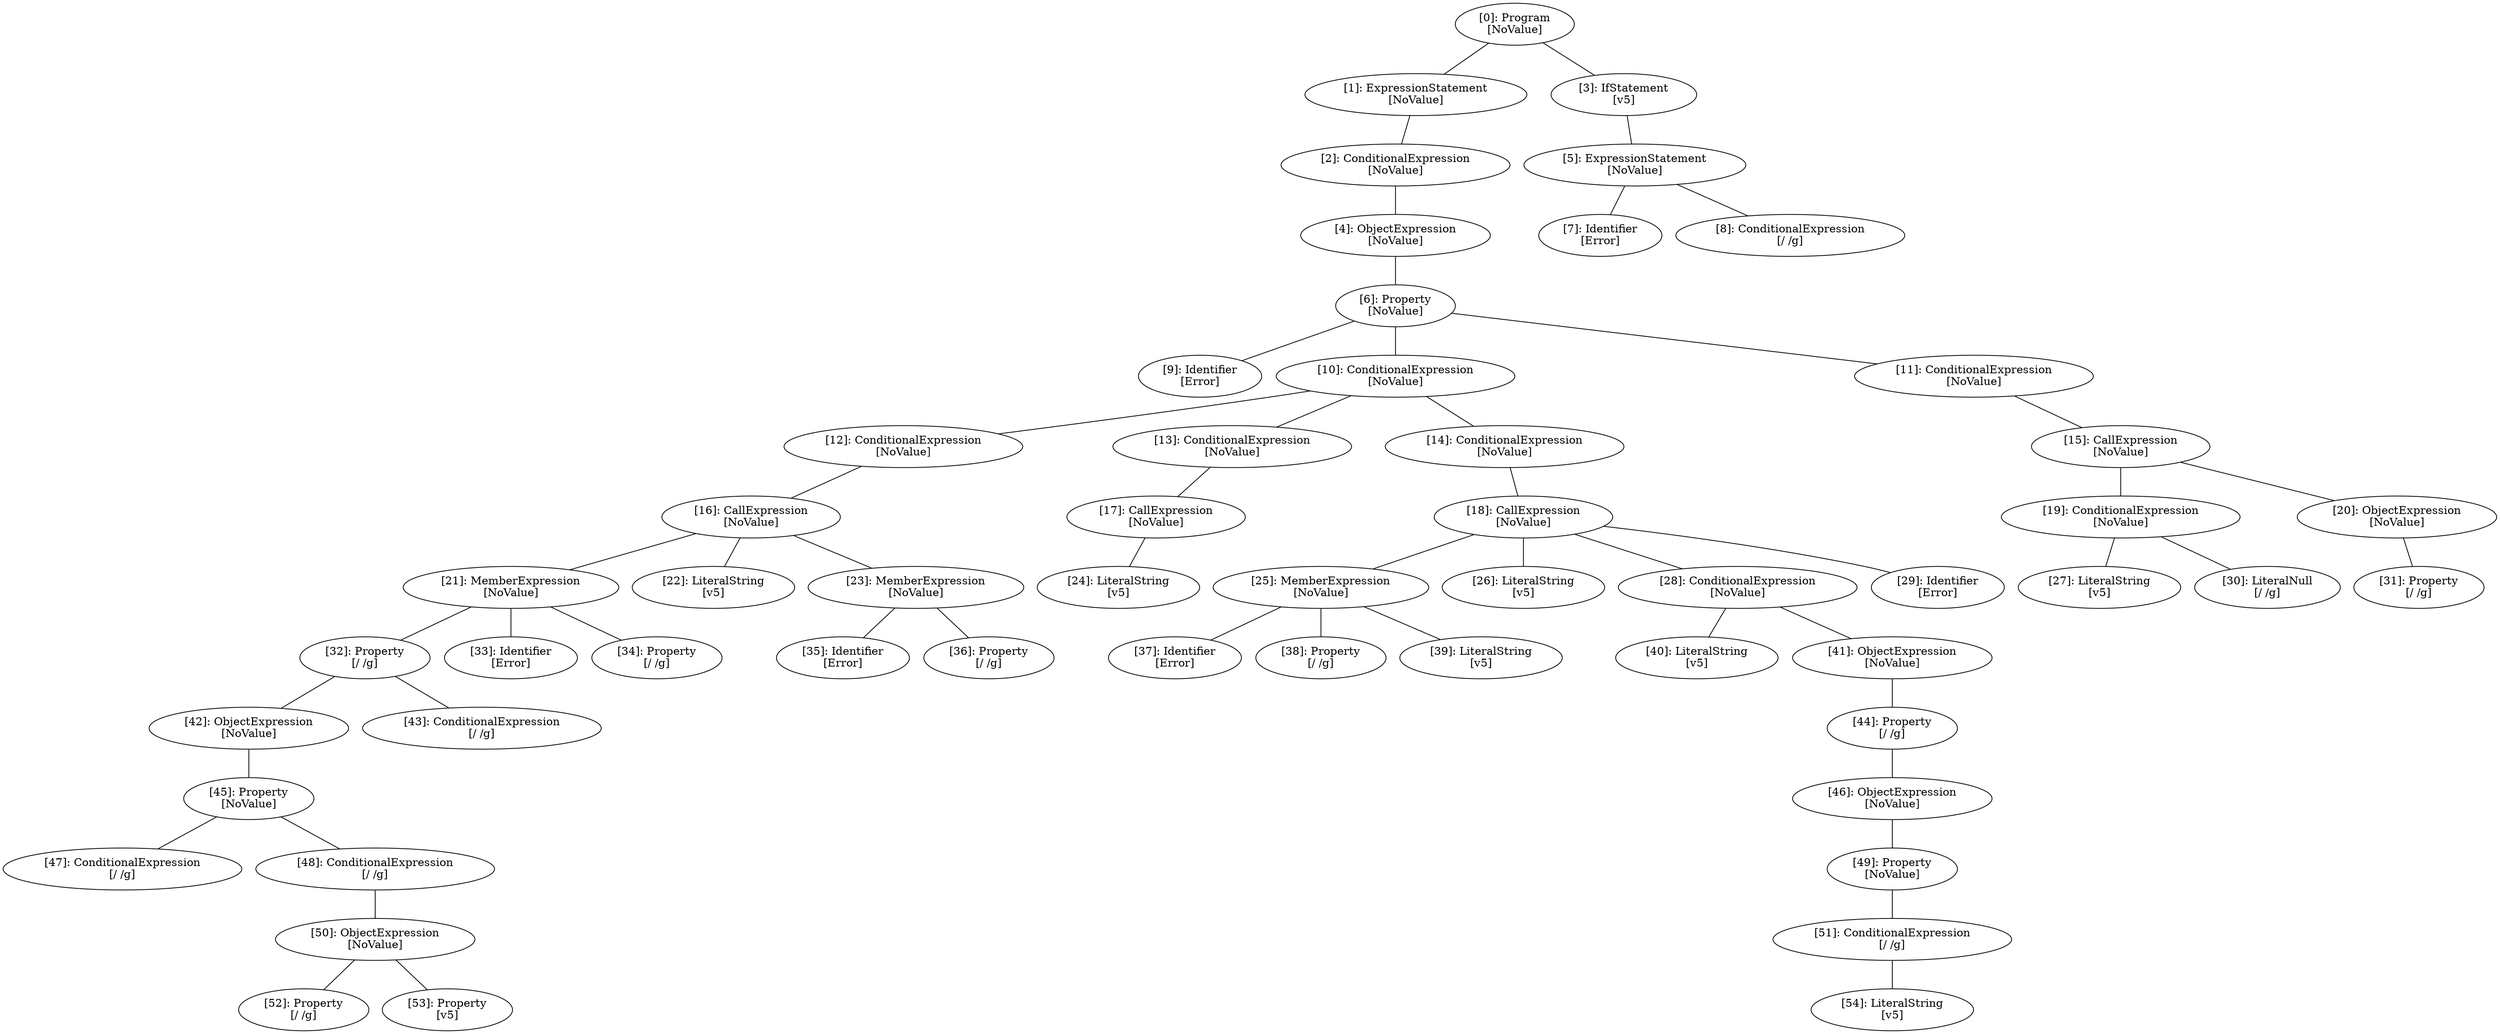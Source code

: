 // Result
graph {
	0 [label="[0]: Program
[NoValue]"]
	1 [label="[1]: ExpressionStatement
[NoValue]"]
	2 [label="[2]: ConditionalExpression
[NoValue]"]
	3 [label="[3]: IfStatement
[v5]"]
	4 [label="[4]: ObjectExpression
[NoValue]"]
	5 [label="[5]: ExpressionStatement
[NoValue]"]
	6 [label="[6]: Property
[NoValue]"]
	7 [label="[7]: Identifier
[Error]"]
	8 [label="[8]: ConditionalExpression
[/ /g]"]
	9 [label="[9]: Identifier
[Error]"]
	10 [label="[10]: ConditionalExpression
[NoValue]"]
	11 [label="[11]: ConditionalExpression
[NoValue]"]
	12 [label="[12]: ConditionalExpression
[NoValue]"]
	13 [label="[13]: ConditionalExpression
[NoValue]"]
	14 [label="[14]: ConditionalExpression
[NoValue]"]
	15 [label="[15]: CallExpression
[NoValue]"]
	16 [label="[16]: CallExpression
[NoValue]"]
	17 [label="[17]: CallExpression
[NoValue]"]
	18 [label="[18]: CallExpression
[NoValue]"]
	19 [label="[19]: ConditionalExpression
[NoValue]"]
	20 [label="[20]: ObjectExpression
[NoValue]"]
	21 [label="[21]: MemberExpression
[NoValue]"]
	22 [label="[22]: LiteralString
[v5]"]
	23 [label="[23]: MemberExpression
[NoValue]"]
	24 [label="[24]: LiteralString
[v5]"]
	25 [label="[25]: MemberExpression
[NoValue]"]
	26 [label="[26]: LiteralString
[v5]"]
	27 [label="[27]: LiteralString
[v5]"]
	28 [label="[28]: ConditionalExpression
[NoValue]"]
	29 [label="[29]: Identifier
[Error]"]
	30 [label="[30]: LiteralNull
[/ /g]"]
	31 [label="[31]: Property
[/ /g]"]
	32 [label="[32]: Property
[/ /g]"]
	33 [label="[33]: Identifier
[Error]"]
	34 [label="[34]: Property
[/ /g]"]
	35 [label="[35]: Identifier
[Error]"]
	36 [label="[36]: Property
[/ /g]"]
	37 [label="[37]: Identifier
[Error]"]
	38 [label="[38]: Property
[/ /g]"]
	39 [label="[39]: LiteralString
[v5]"]
	40 [label="[40]: LiteralString
[v5]"]
	41 [label="[41]: ObjectExpression
[NoValue]"]
	42 [label="[42]: ObjectExpression
[NoValue]"]
	43 [label="[43]: ConditionalExpression
[/ /g]"]
	44 [label="[44]: Property
[/ /g]"]
	45 [label="[45]: Property
[NoValue]"]
	46 [label="[46]: ObjectExpression
[NoValue]"]
	47 [label="[47]: ConditionalExpression
[/ /g]"]
	48 [label="[48]: ConditionalExpression
[/ /g]"]
	49 [label="[49]: Property
[NoValue]"]
	50 [label="[50]: ObjectExpression
[NoValue]"]
	51 [label="[51]: ConditionalExpression
[/ /g]"]
	52 [label="[52]: Property
[/ /g]"]
	53 [label="[53]: Property
[v5]"]
	54 [label="[54]: LiteralString
[v5]"]
	0 -- 1
	0 -- 3
	1 -- 2
	2 -- 4
	3 -- 5
	4 -- 6
	5 -- 7
	5 -- 8
	6 -- 9
	6 -- 10
	6 -- 11
	10 -- 12
	10 -- 13
	10 -- 14
	11 -- 15
	12 -- 16
	13 -- 17
	14 -- 18
	15 -- 19
	15 -- 20
	16 -- 21
	16 -- 22
	16 -- 23
	17 -- 24
	18 -- 25
	18 -- 26
	18 -- 28
	18 -- 29
	19 -- 27
	19 -- 30
	20 -- 31
	21 -- 32
	21 -- 33
	21 -- 34
	23 -- 35
	23 -- 36
	25 -- 37
	25 -- 38
	25 -- 39
	28 -- 40
	28 -- 41
	32 -- 42
	32 -- 43
	41 -- 44
	42 -- 45
	44 -- 46
	45 -- 47
	45 -- 48
	46 -- 49
	48 -- 50
	49 -- 51
	50 -- 52
	50 -- 53
	51 -- 54
}
